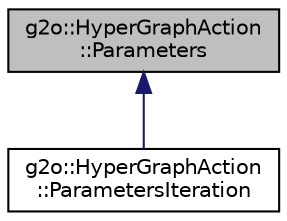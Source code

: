 digraph "g2o::HyperGraphAction::Parameters"
{
  edge [fontname="Helvetica",fontsize="10",labelfontname="Helvetica",labelfontsize="10"];
  node [fontname="Helvetica",fontsize="10",shape=record];
  Node0 [label="g2o::HyperGraphAction\l::Parameters",height=0.2,width=0.4,color="black", fillcolor="grey75", style="filled", fontcolor="black"];
  Node0 -> Node1 [dir="back",color="midnightblue",fontsize="10",style="solid",fontname="Helvetica"];
  Node1 [label="g2o::HyperGraphAction\l::ParametersIteration",height=0.2,width=0.4,color="black", fillcolor="white", style="filled",URL="$classg2o_1_1_hyper_graph_action_1_1_parameters_iteration.html"];
}
